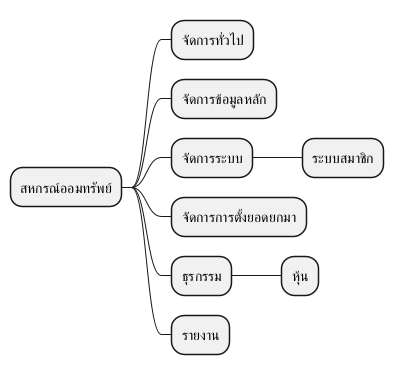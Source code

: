 @@startmindmap
* สหกรณ์ออมทรัพย์
** จัดการทั่วไป
** จัดการข้อมูลหลัก
** จัดการระบบ
*** ระบบสมาชิก
** จัดการการตั้งยอดยกมา
** ธุรกรรม
*** หุ้น
** รายงาน
@@endmindmap
